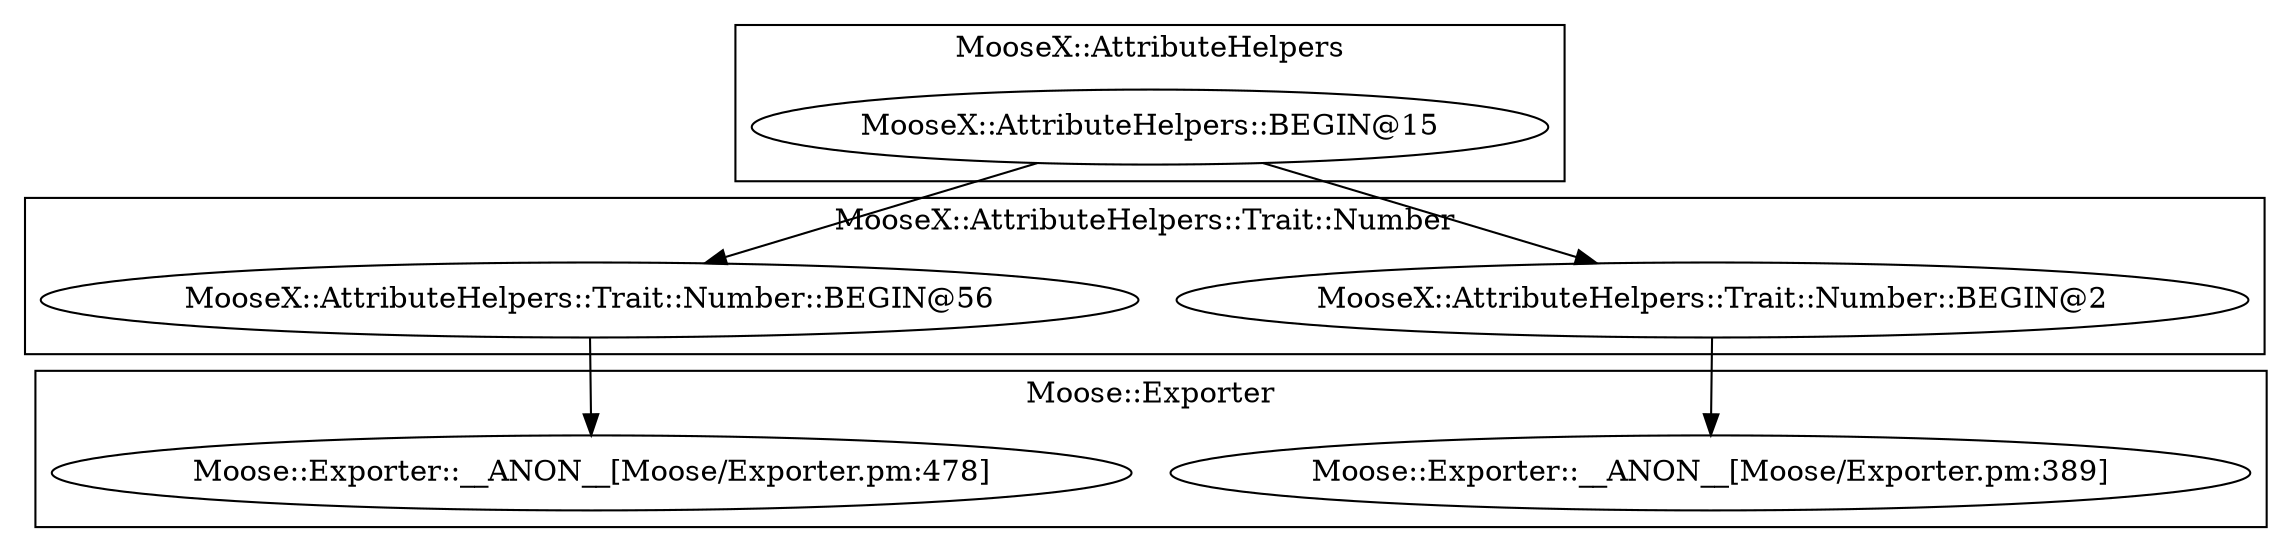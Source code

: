 digraph {
graph [overlap=false]
subgraph cluster_Moose_Exporter {
	label="Moose::Exporter";
	"Moose::Exporter::__ANON__[Moose/Exporter.pm:389]";
	"Moose::Exporter::__ANON__[Moose/Exporter.pm:478]";
}
subgraph cluster_MooseX_AttributeHelpers_Trait_Number {
	label="MooseX::AttributeHelpers::Trait::Number";
	"MooseX::AttributeHelpers::Trait::Number::BEGIN@56";
	"MooseX::AttributeHelpers::Trait::Number::BEGIN@2";
}
subgraph cluster_MooseX_AttributeHelpers {
	label="MooseX::AttributeHelpers";
	"MooseX::AttributeHelpers::BEGIN@15";
}
"MooseX::AttributeHelpers::Trait::Number::BEGIN@56" -> "Moose::Exporter::__ANON__[Moose/Exporter.pm:478]";
"MooseX::AttributeHelpers::Trait::Number::BEGIN@2" -> "Moose::Exporter::__ANON__[Moose/Exporter.pm:389]";
"MooseX::AttributeHelpers::BEGIN@15" -> "MooseX::AttributeHelpers::Trait::Number::BEGIN@2";
"MooseX::AttributeHelpers::BEGIN@15" -> "MooseX::AttributeHelpers::Trait::Number::BEGIN@56";
}
